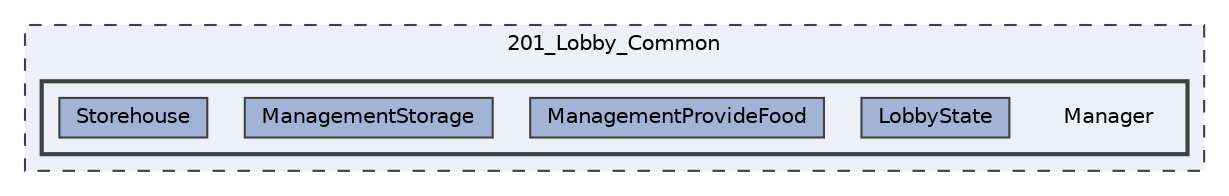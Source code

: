 digraph "201_Lobby_Common/Manager"
{
 // LATEX_PDF_SIZE
  bgcolor="transparent";
  edge [fontname=Helvetica,fontsize=10,labelfontname=Helvetica,labelfontsize=10];
  node [fontname=Helvetica,fontsize=10,shape=box,height=0.2,width=0.4];
  compound=true
  subgraph clusterdir_6ad78288f960d7d814187db435e16bca {
    graph [ bgcolor="#edf0f7", pencolor="grey25", label="201_Lobby_Common", fontname=Helvetica,fontsize=10 style="filled,dashed", URL="dir_6ad78288f960d7d814187db435e16bca.html",tooltip=""]
  subgraph clusterdir_1a029d84815b3570fbbb85832e0c4b32 {
    graph [ bgcolor="#edf0f7", pencolor="grey25", label="", fontname=Helvetica,fontsize=10 style="filled,bold", URL="dir_1a029d84815b3570fbbb85832e0c4b32.html",tooltip=""]
    dir_1a029d84815b3570fbbb85832e0c4b32 [shape=plaintext, label="Manager"];
  dir_41bb19d042ab0e220090b3db8cf5865f [label="LobbyState", fillcolor="#a2b4d6", color="grey25", style="filled", URL="dir_41bb19d042ab0e220090b3db8cf5865f.html",tooltip=""];
  dir_ceafd3fdbcfe397f24eeeb7faf43823b [label="ManagementProvideFood", fillcolor="#a2b4d6", color="grey25", style="filled", URL="dir_ceafd3fdbcfe397f24eeeb7faf43823b.html",tooltip=""];
  dir_da008ca2510a816e16cefe6bc46397d1 [label="ManagementStorage", fillcolor="#a2b4d6", color="grey25", style="filled", URL="dir_da008ca2510a816e16cefe6bc46397d1.html",tooltip=""];
  dir_0b531e589a09d23b3621b72faf97d353 [label="Storehouse", fillcolor="#a2b4d6", color="grey25", style="filled", URL="dir_0b531e589a09d23b3621b72faf97d353.html",tooltip=""];
  }
  }
}
